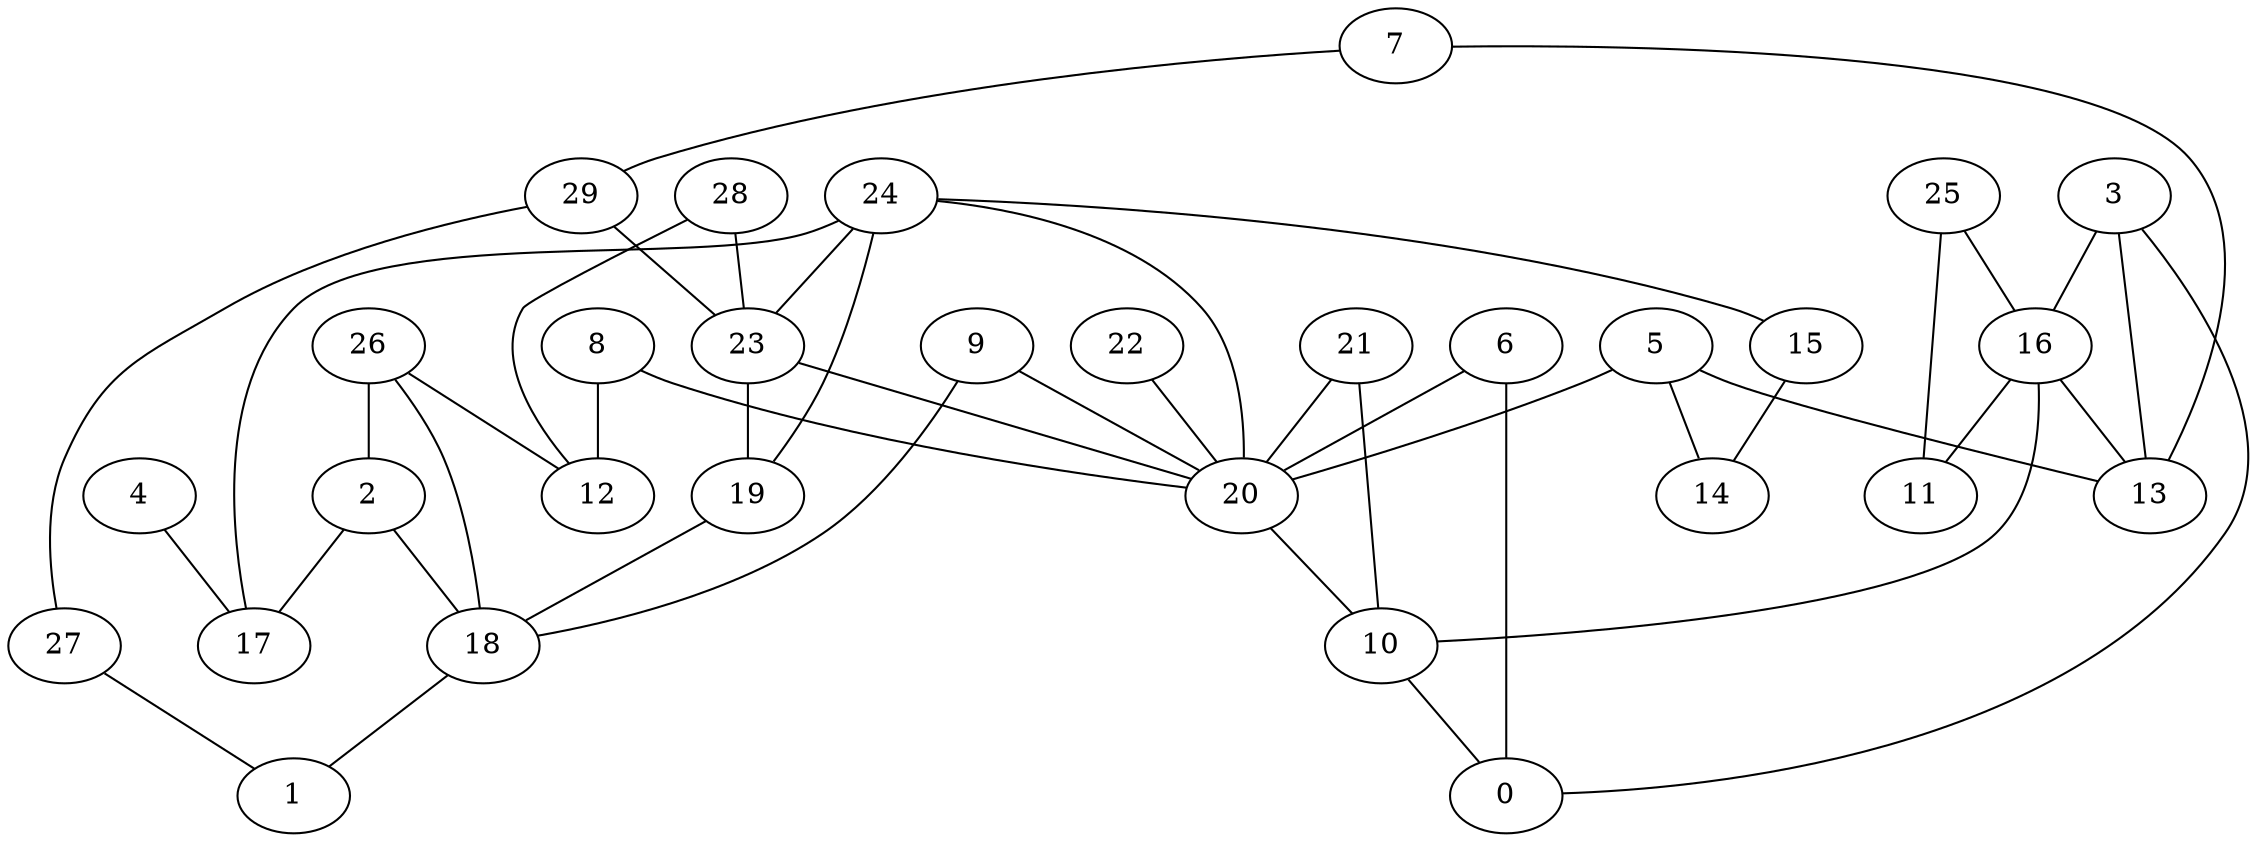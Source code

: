 digraph GG_graph {

subgraph G_graph {
edge [color = black]
"4" -> "17" [dir = none]
"19" -> "18" [dir = none]
"27" -> "1" [dir = none]
"10" -> "0" [dir = none]
"7" -> "29" [dir = none]
"28" -> "23" [dir = none]
"8" -> "12" [dir = none]
"8" -> "20" [dir = none]
"16" -> "11" [dir = none]
"16" -> "10" [dir = none]
"6" -> "0" [dir = none]
"3" -> "13" [dir = none]
"3" -> "0" [dir = none]
"9" -> "20" [dir = none]
"22" -> "20" [dir = none]
"29" -> "27" [dir = none]
"29" -> "23" [dir = none]
"24" -> "15" [dir = none]
"24" -> "17" [dir = none]
"24" -> "20" [dir = none]
"20" -> "10" [dir = none]
"23" -> "19" [dir = none]
"23" -> "20" [dir = none]
"21" -> "10" [dir = none]
"5" -> "14" [dir = none]
"5" -> "20" [dir = none]
"2" -> "18" [dir = none]
"25" -> "16" [dir = none]
"26" -> "12" [dir = none]
"16" -> "13" [dir = none]
"15" -> "14" [dir = none]
"26" -> "2" [dir = none]
"24" -> "19" [dir = none]
"2" -> "17" [dir = none]
"7" -> "13" [dir = none]
"24" -> "23" [dir = none]
"21" -> "20" [dir = none]
"9" -> "18" [dir = none]
"26" -> "18" [dir = none]
"25" -> "11" [dir = none]
"5" -> "13" [dir = none]
"6" -> "20" [dir = none]
"18" -> "1" [dir = none]
"3" -> "16" [dir = none]
"28" -> "12" [dir = none]
}

}
